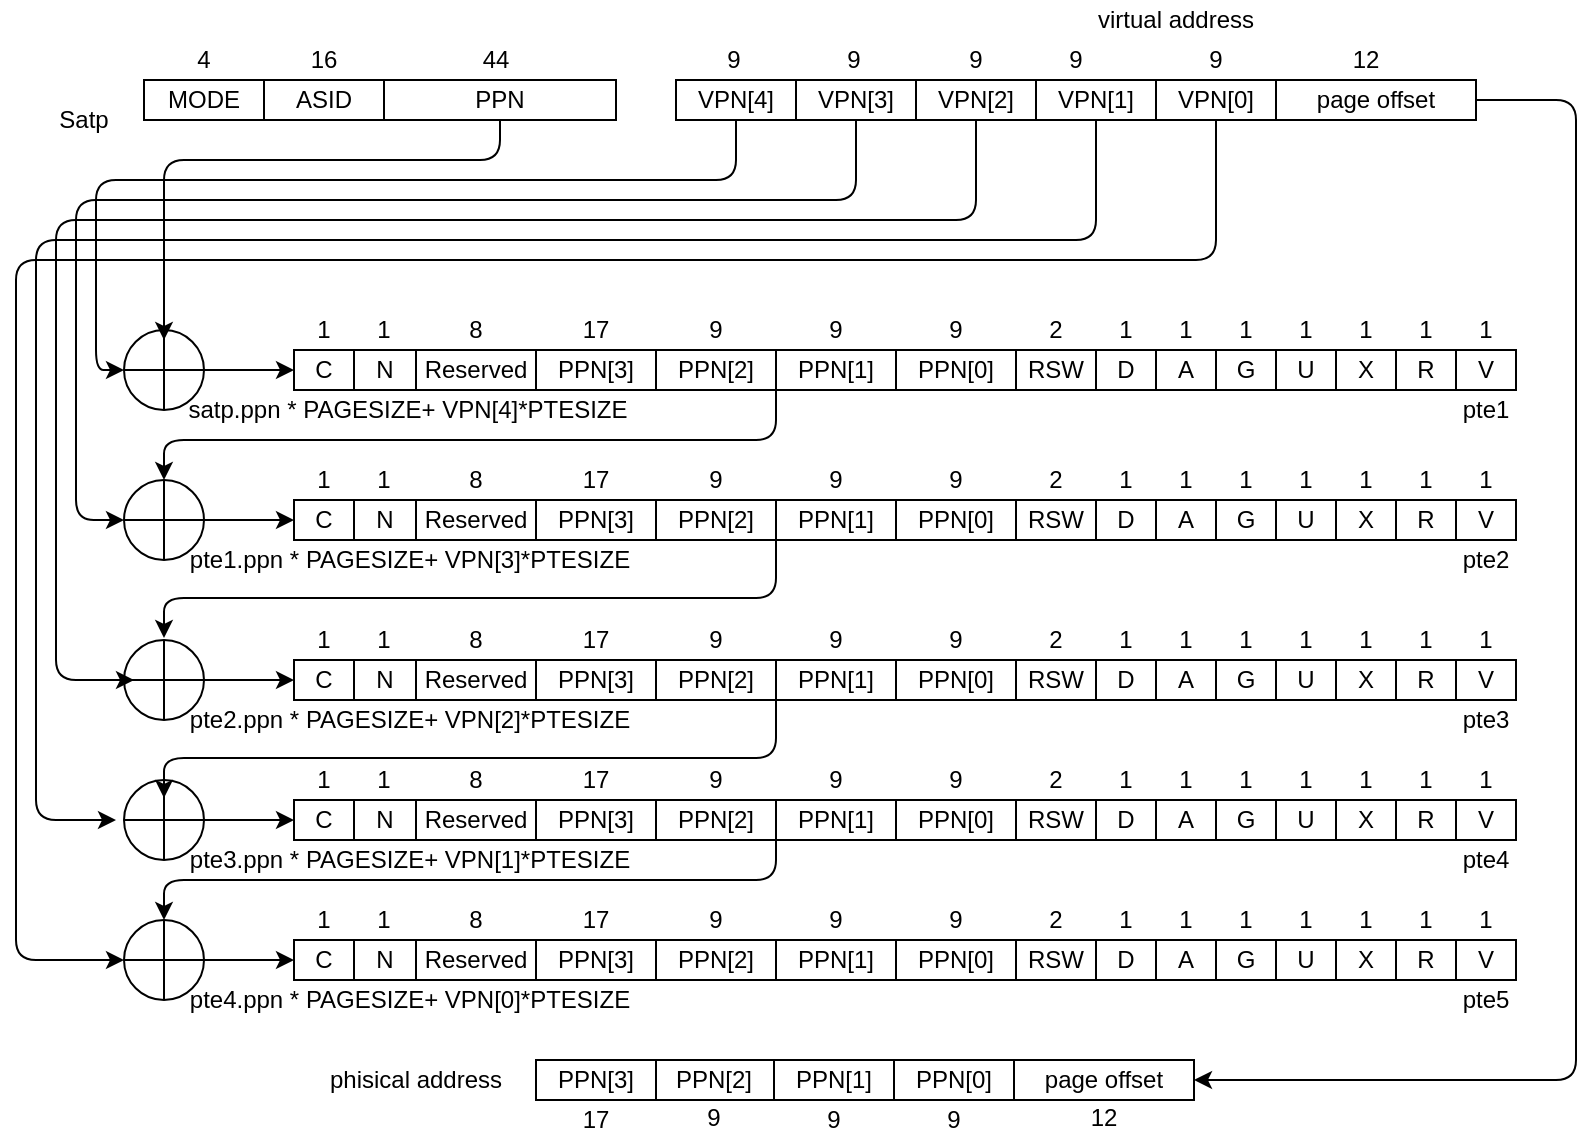 <mxfile version="14.6.12" type="github">
  <diagram id="V-LYUt6-tkYFiRCC0l9f" name="Page-1">
    <mxGraphModel dx="1178" dy="643" grid="1" gridSize="10" guides="1" tooltips="1" connect="1" arrows="1" fold="1" page="1" pageScale="1" pageWidth="827" pageHeight="1169" math="0" shadow="0">
      <root>
        <mxCell id="0" />
        <mxCell id="1" parent="0" />
        <mxCell id="E3-DCWuAJKOkuyqkyLfo-2" value="MODE" style="rounded=0;whiteSpace=wrap;html=1;" parent="1" vertex="1">
          <mxGeometry x="94" y="170" width="60" height="20" as="geometry" />
        </mxCell>
        <mxCell id="E3-DCWuAJKOkuyqkyLfo-3" value="PPN" style="rounded=0;whiteSpace=wrap;html=1;" parent="1" vertex="1">
          <mxGeometry x="214" y="170" width="116" height="20" as="geometry" />
        </mxCell>
        <mxCell id="E3-DCWuAJKOkuyqkyLfo-4" value="Satp" style="text;html=1;strokeColor=none;fillColor=none;align=center;verticalAlign=middle;whiteSpace=wrap;rounded=0;" parent="1" vertex="1">
          <mxGeometry x="44" y="180" width="40" height="20" as="geometry" />
        </mxCell>
        <mxCell id="E3-DCWuAJKOkuyqkyLfo-5" value="ASID" style="rounded=0;whiteSpace=wrap;html=1;" parent="1" vertex="1">
          <mxGeometry x="154" y="170" width="60" height="20" as="geometry" />
        </mxCell>
        <mxCell id="E3-DCWuAJKOkuyqkyLfo-6" value="4" style="text;html=1;strokeColor=none;fillColor=none;align=center;verticalAlign=middle;whiteSpace=wrap;rounded=0;" parent="1" vertex="1">
          <mxGeometry x="104" y="150" width="40" height="20" as="geometry" />
        </mxCell>
        <mxCell id="E3-DCWuAJKOkuyqkyLfo-7" value="16" style="text;html=1;strokeColor=none;fillColor=none;align=center;verticalAlign=middle;whiteSpace=wrap;rounded=0;" parent="1" vertex="1">
          <mxGeometry x="164" y="150" width="40" height="20" as="geometry" />
        </mxCell>
        <mxCell id="E3-DCWuAJKOkuyqkyLfo-8" value="44" style="text;html=1;strokeColor=none;fillColor=none;align=center;verticalAlign=middle;whiteSpace=wrap;rounded=0;" parent="1" vertex="1">
          <mxGeometry x="250" y="150" width="40" height="20" as="geometry" />
        </mxCell>
        <mxCell id="E3-DCWuAJKOkuyqkyLfo-9" value="VPN[2]" style="rounded=0;whiteSpace=wrap;html=1;" parent="1" vertex="1">
          <mxGeometry x="480" y="170" width="60" height="20" as="geometry" />
        </mxCell>
        <mxCell id="E3-DCWuAJKOkuyqkyLfo-10" value="VPN[0]" style="rounded=0;whiteSpace=wrap;html=1;" parent="1" vertex="1">
          <mxGeometry x="600" y="170" width="60" height="20" as="geometry" />
        </mxCell>
        <mxCell id="E3-DCWuAJKOkuyqkyLfo-11" value="virtual address" style="text;html=1;strokeColor=none;fillColor=none;align=center;verticalAlign=middle;whiteSpace=wrap;rounded=0;" parent="1" vertex="1">
          <mxGeometry x="560" y="130" width="100" height="20" as="geometry" />
        </mxCell>
        <mxCell id="E3-DCWuAJKOkuyqkyLfo-12" value="VPN[1]" style="rounded=0;whiteSpace=wrap;html=1;" parent="1" vertex="1">
          <mxGeometry x="540" y="170" width="60" height="20" as="geometry" />
        </mxCell>
        <mxCell id="E3-DCWuAJKOkuyqkyLfo-13" value="9" style="text;html=1;strokeColor=none;fillColor=none;align=center;verticalAlign=middle;whiteSpace=wrap;rounded=0;" parent="1" vertex="1">
          <mxGeometry x="490" y="150" width="40" height="20" as="geometry" />
        </mxCell>
        <mxCell id="E3-DCWuAJKOkuyqkyLfo-14" value="9" style="text;html=1;strokeColor=none;fillColor=none;align=center;verticalAlign=middle;whiteSpace=wrap;rounded=0;" parent="1" vertex="1">
          <mxGeometry x="540" y="150" width="40" height="20" as="geometry" />
        </mxCell>
        <mxCell id="E3-DCWuAJKOkuyqkyLfo-15" value="9" style="text;html=1;strokeColor=none;fillColor=none;align=center;verticalAlign=middle;whiteSpace=wrap;rounded=0;" parent="1" vertex="1">
          <mxGeometry x="610" y="150" width="40" height="20" as="geometry" />
        </mxCell>
        <mxCell id="E3-DCWuAJKOkuyqkyLfo-16" value="page offset" style="rounded=0;whiteSpace=wrap;html=1;" parent="1" vertex="1">
          <mxGeometry x="660" y="170" width="100" height="20" as="geometry" />
        </mxCell>
        <mxCell id="E3-DCWuAJKOkuyqkyLfo-17" value="12" style="text;html=1;strokeColor=none;fillColor=none;align=center;verticalAlign=middle;whiteSpace=wrap;rounded=0;" parent="1" vertex="1">
          <mxGeometry x="685" y="150" width="40" height="20" as="geometry" />
        </mxCell>
        <mxCell id="E3-DCWuAJKOkuyqkyLfo-170" value="RSW" style="rounded=0;whiteSpace=wrap;html=1;" parent="1" vertex="1">
          <mxGeometry x="530" y="305" width="40" height="20" as="geometry" />
        </mxCell>
        <mxCell id="E3-DCWuAJKOkuyqkyLfo-171" value="PPN[0]" style="rounded=0;whiteSpace=wrap;html=1;" parent="1" vertex="1">
          <mxGeometry x="470" y="305" width="60" height="20" as="geometry" />
        </mxCell>
        <mxCell id="E3-DCWuAJKOkuyqkyLfo-172" value="9" style="text;html=1;strokeColor=none;fillColor=none;align=center;verticalAlign=middle;whiteSpace=wrap;rounded=0;" parent="1" vertex="1">
          <mxGeometry x="480" y="285" width="40" height="20" as="geometry" />
        </mxCell>
        <mxCell id="E3-DCWuAJKOkuyqkyLfo-173" value="D" style="rounded=0;whiteSpace=wrap;html=1;" parent="1" vertex="1">
          <mxGeometry x="570" y="305" width="30" height="20" as="geometry" />
        </mxCell>
        <mxCell id="E3-DCWuAJKOkuyqkyLfo-174" value="1" style="text;html=1;strokeColor=none;fillColor=none;align=center;verticalAlign=middle;whiteSpace=wrap;rounded=0;" parent="1" vertex="1">
          <mxGeometry x="715" y="285" width="40" height="20" as="geometry" />
        </mxCell>
        <mxCell id="E3-DCWuAJKOkuyqkyLfo-175" value="A" style="rounded=0;whiteSpace=wrap;html=1;" parent="1" vertex="1">
          <mxGeometry x="600" y="305" width="30" height="20" as="geometry" />
        </mxCell>
        <mxCell id="E3-DCWuAJKOkuyqkyLfo-176" value="G" style="rounded=0;whiteSpace=wrap;html=1;" parent="1" vertex="1">
          <mxGeometry x="630" y="305" width="30" height="20" as="geometry" />
        </mxCell>
        <mxCell id="E3-DCWuAJKOkuyqkyLfo-177" value="U" style="rounded=0;whiteSpace=wrap;html=1;" parent="1" vertex="1">
          <mxGeometry x="660" y="305" width="30" height="20" as="geometry" />
        </mxCell>
        <mxCell id="E3-DCWuAJKOkuyqkyLfo-178" value="X" style="rounded=0;whiteSpace=wrap;html=1;" parent="1" vertex="1">
          <mxGeometry x="690" y="305" width="30" height="20" as="geometry" />
        </mxCell>
        <mxCell id="E3-DCWuAJKOkuyqkyLfo-179" value="R" style="rounded=0;whiteSpace=wrap;html=1;" parent="1" vertex="1">
          <mxGeometry x="720" y="305" width="30" height="20" as="geometry" />
        </mxCell>
        <mxCell id="E3-DCWuAJKOkuyqkyLfo-180" value="V" style="rounded=0;whiteSpace=wrap;html=1;" parent="1" vertex="1">
          <mxGeometry x="750" y="305" width="30" height="20" as="geometry" />
        </mxCell>
        <mxCell id="E3-DCWuAJKOkuyqkyLfo-181" value="1" style="text;html=1;strokeColor=none;fillColor=none;align=center;verticalAlign=middle;whiteSpace=wrap;rounded=0;" parent="1" vertex="1">
          <mxGeometry x="745" y="285" width="40" height="20" as="geometry" />
        </mxCell>
        <mxCell id="E3-DCWuAJKOkuyqkyLfo-182" value="1" style="text;html=1;strokeColor=none;fillColor=none;align=center;verticalAlign=middle;whiteSpace=wrap;rounded=0;" parent="1" vertex="1">
          <mxGeometry x="685" y="285" width="40" height="20" as="geometry" />
        </mxCell>
        <mxCell id="E3-DCWuAJKOkuyqkyLfo-183" value="1" style="text;html=1;strokeColor=none;fillColor=none;align=center;verticalAlign=middle;whiteSpace=wrap;rounded=0;" parent="1" vertex="1">
          <mxGeometry x="655" y="285" width="40" height="20" as="geometry" />
        </mxCell>
        <mxCell id="E3-DCWuAJKOkuyqkyLfo-184" value="1" style="text;html=1;strokeColor=none;fillColor=none;align=center;verticalAlign=middle;whiteSpace=wrap;rounded=0;" parent="1" vertex="1">
          <mxGeometry x="625" y="285" width="40" height="20" as="geometry" />
        </mxCell>
        <mxCell id="E3-DCWuAJKOkuyqkyLfo-185" value="1" style="text;html=1;strokeColor=none;fillColor=none;align=center;verticalAlign=middle;whiteSpace=wrap;rounded=0;" parent="1" vertex="1">
          <mxGeometry x="595" y="285" width="40" height="20" as="geometry" />
        </mxCell>
        <mxCell id="E3-DCWuAJKOkuyqkyLfo-186" value="1" style="text;html=1;strokeColor=none;fillColor=none;align=center;verticalAlign=middle;whiteSpace=wrap;rounded=0;" parent="1" vertex="1">
          <mxGeometry x="565" y="285" width="40" height="20" as="geometry" />
        </mxCell>
        <mxCell id="E3-DCWuAJKOkuyqkyLfo-187" value="2" style="text;html=1;strokeColor=none;fillColor=none;align=center;verticalAlign=middle;whiteSpace=wrap;rounded=0;" parent="1" vertex="1">
          <mxGeometry x="530" y="285" width="40" height="20" as="geometry" />
        </mxCell>
        <mxCell id="E3-DCWuAJKOkuyqkyLfo-188" value="PPN[1]" style="rounded=0;whiteSpace=wrap;html=1;" parent="1" vertex="1">
          <mxGeometry x="410" y="305" width="60" height="20" as="geometry" />
        </mxCell>
        <mxCell id="E3-DCWuAJKOkuyqkyLfo-189" value="9" style="text;html=1;strokeColor=none;fillColor=none;align=center;verticalAlign=middle;whiteSpace=wrap;rounded=0;" parent="1" vertex="1">
          <mxGeometry x="420" y="285" width="40" height="20" as="geometry" />
        </mxCell>
        <mxCell id="E3-DCWuAJKOkuyqkyLfo-190" value="PPN[3]" style="rounded=0;whiteSpace=wrap;html=1;" parent="1" vertex="1">
          <mxGeometry x="290" y="305" width="60" height="20" as="geometry" />
        </mxCell>
        <mxCell id="E3-DCWuAJKOkuyqkyLfo-191" value="17" style="text;html=1;strokeColor=none;fillColor=none;align=center;verticalAlign=middle;whiteSpace=wrap;rounded=0;" parent="1" vertex="1">
          <mxGeometry x="300" y="285" width="40" height="20" as="geometry" />
        </mxCell>
        <mxCell id="E3-DCWuAJKOkuyqkyLfo-192" value="Reserved" style="rounded=0;whiteSpace=wrap;html=1;" parent="1" vertex="1">
          <mxGeometry x="230" y="305" width="60" height="20" as="geometry" />
        </mxCell>
        <mxCell id="E3-DCWuAJKOkuyqkyLfo-193" value="8" style="text;html=1;strokeColor=none;fillColor=none;align=center;verticalAlign=middle;whiteSpace=wrap;rounded=0;" parent="1" vertex="1">
          <mxGeometry x="240" y="285" width="40" height="20" as="geometry" />
        </mxCell>
        <mxCell id="E3-DCWuAJKOkuyqkyLfo-194" value="1" style="text;html=1;strokeColor=none;fillColor=none;align=center;verticalAlign=middle;whiteSpace=wrap;rounded=0;" parent="1" vertex="1">
          <mxGeometry x="164" y="285" width="40" height="20" as="geometry" />
        </mxCell>
        <mxCell id="E3-DCWuAJKOkuyqkyLfo-195" value="C" style="rounded=0;whiteSpace=wrap;html=1;" parent="1" vertex="1">
          <mxGeometry x="169" y="305" width="30" height="20" as="geometry" />
        </mxCell>
        <mxCell id="E3-DCWuAJKOkuyqkyLfo-196" value="N" style="rounded=0;whiteSpace=wrap;html=1;" parent="1" vertex="1">
          <mxGeometry x="199" y="305" width="31" height="20" as="geometry" />
        </mxCell>
        <mxCell id="E3-DCWuAJKOkuyqkyLfo-197" value="1" style="text;html=1;strokeColor=none;fillColor=none;align=center;verticalAlign=middle;whiteSpace=wrap;rounded=0;" parent="1" vertex="1">
          <mxGeometry x="194" y="285" width="40" height="20" as="geometry" />
        </mxCell>
        <mxCell id="E3-DCWuAJKOkuyqkyLfo-260" style="edgeStyle=orthogonalEdgeStyle;rounded=0;orthogonalLoop=1;jettySize=auto;html=1;exitX=1;exitY=0.5;exitDx=0;exitDy=0;" parent="1" source="E3-DCWuAJKOkuyqkyLfo-239" target="E3-DCWuAJKOkuyqkyLfo-195" edge="1">
          <mxGeometry relative="1" as="geometry" />
        </mxCell>
        <mxCell id="E3-DCWuAJKOkuyqkyLfo-239" value="" style="ellipse;whiteSpace=wrap;html=1;aspect=fixed;" parent="1" vertex="1">
          <mxGeometry x="84" y="295" width="40" height="40" as="geometry" />
        </mxCell>
        <mxCell id="E3-DCWuAJKOkuyqkyLfo-240" value="" style="endArrow=none;html=1;entryX=1;entryY=0.5;entryDx=0;entryDy=0;exitX=0;exitY=0.5;exitDx=0;exitDy=0;" parent="1" source="E3-DCWuAJKOkuyqkyLfo-239" target="E3-DCWuAJKOkuyqkyLfo-239" edge="1">
          <mxGeometry width="50" height="50" relative="1" as="geometry">
            <mxPoint x="124" y="355" as="sourcePoint" />
            <mxPoint x="100" y="365" as="targetPoint" />
          </mxGeometry>
        </mxCell>
        <mxCell id="E3-DCWuAJKOkuyqkyLfo-241" value="" style="endArrow=none;html=1;exitX=0.5;exitY=1;exitDx=0;exitDy=0;entryX=0.5;entryY=0;entryDx=0;entryDy=0;" parent="1" source="E3-DCWuAJKOkuyqkyLfo-239" target="E3-DCWuAJKOkuyqkyLfo-239" edge="1">
          <mxGeometry width="50" height="50" relative="1" as="geometry">
            <mxPoint x="100" y="425" as="sourcePoint" />
            <mxPoint x="120" y="375" as="targetPoint" />
          </mxGeometry>
        </mxCell>
        <mxCell id="E3-DCWuAJKOkuyqkyLfo-254" value="" style="endArrow=classic;html=1;exitX=0.5;exitY=1;exitDx=0;exitDy=0;entryX=0;entryY=0.5;entryDx=0;entryDy=0;" parent="1" source="J9jAl2TMxWxcubqev3nk-182" edge="1" target="E3-DCWuAJKOkuyqkyLfo-239">
          <mxGeometry width="50" height="50" relative="1" as="geometry">
            <mxPoint x="124" y="120" as="sourcePoint" />
            <mxPoint x="90" y="270" as="targetPoint" />
            <Array as="points">
              <mxPoint x="390" y="220" />
              <mxPoint x="70" y="220" />
              <mxPoint x="70" y="315" />
            </Array>
          </mxGeometry>
        </mxCell>
        <mxCell id="E3-DCWuAJKOkuyqkyLfo-256" value="" style="endArrow=classic;html=1;exitX=0.5;exitY=1;exitDx=0;exitDy=0;entryX=0;entryY=0.5;entryDx=0;entryDy=0;" parent="1" source="J9jAl2TMxWxcubqev3nk-181" edge="1" target="J9jAl2TMxWxcubqev3nk-34">
          <mxGeometry width="50" height="50" relative="1" as="geometry">
            <mxPoint x="550" y="300" as="sourcePoint" />
            <mxPoint x="84" y="500" as="targetPoint" />
            <Array as="points">
              <mxPoint x="450" y="230" />
              <mxPoint x="60" y="230" />
              <mxPoint x="60" y="390" />
            </Array>
          </mxGeometry>
        </mxCell>
        <mxCell id="E3-DCWuAJKOkuyqkyLfo-259" value="" style="endArrow=classic;html=1;exitX=0.5;exitY=1;exitDx=0;exitDy=0;" parent="1" edge="1" source="E3-DCWuAJKOkuyqkyLfo-3">
          <mxGeometry width="50" height="50" relative="1" as="geometry">
            <mxPoint x="314" y="193" as="sourcePoint" />
            <mxPoint x="104" y="300" as="targetPoint" />
            <Array as="points">
              <mxPoint x="272" y="210" />
              <mxPoint x="104" y="210" />
            </Array>
          </mxGeometry>
        </mxCell>
        <mxCell id="E3-DCWuAJKOkuyqkyLfo-263" value="satp.ppn * PAGESIZE+ VPN[4]*PTESIZE" style="text;html=1;strokeColor=none;fillColor=none;align=center;verticalAlign=middle;whiteSpace=wrap;rounded=0;" parent="1" vertex="1">
          <mxGeometry x="83" y="325" width="286" height="20" as="geometry" />
        </mxCell>
        <mxCell id="E3-DCWuAJKOkuyqkyLfo-264" value="pte1.ppn * PAGESIZE+ VPN[3]*PTESIZE" style="text;html=1;strokeColor=none;fillColor=none;align=center;verticalAlign=middle;whiteSpace=wrap;rounded=0;" parent="1" vertex="1">
          <mxGeometry x="84" y="400" width="286" height="20" as="geometry" />
        </mxCell>
        <mxCell id="E3-DCWuAJKOkuyqkyLfo-265" value="pte2.ppn * PAGESIZE+ VPN[2]*PTESIZE" style="text;html=1;strokeColor=none;fillColor=none;align=center;verticalAlign=middle;whiteSpace=wrap;rounded=0;" parent="1" vertex="1">
          <mxGeometry x="84" y="480" width="286" height="20" as="geometry" />
        </mxCell>
        <mxCell id="E3-DCWuAJKOkuyqkyLfo-266" value="pte1" style="text;html=1;strokeColor=none;fillColor=none;align=center;verticalAlign=middle;whiteSpace=wrap;rounded=0;" parent="1" vertex="1">
          <mxGeometry x="745" y="325" width="40" height="20" as="geometry" />
        </mxCell>
        <mxCell id="E3-DCWuAJKOkuyqkyLfo-269" value="page offset" style="rounded=0;whiteSpace=wrap;html=1;" parent="1" vertex="1">
          <mxGeometry x="529" y="660" width="90" height="20" as="geometry" />
        </mxCell>
        <mxCell id="E3-DCWuAJKOkuyqkyLfo-270" value="PPN[0]" style="rounded=0;whiteSpace=wrap;html=1;" parent="1" vertex="1">
          <mxGeometry x="469" y="660" width="60" height="20" as="geometry" />
        </mxCell>
        <mxCell id="E3-DCWuAJKOkuyqkyLfo-271" value="9" style="text;html=1;strokeColor=none;fillColor=none;align=center;verticalAlign=middle;whiteSpace=wrap;rounded=0;" parent="1" vertex="1">
          <mxGeometry x="479" y="680" width="40" height="20" as="geometry" />
        </mxCell>
        <mxCell id="E3-DCWuAJKOkuyqkyLfo-272" value="12" style="text;html=1;strokeColor=none;fillColor=none;align=center;verticalAlign=middle;whiteSpace=wrap;rounded=0;" parent="1" vertex="1">
          <mxGeometry x="554" y="680" width="40" height="17" as="geometry" />
        </mxCell>
        <mxCell id="E3-DCWuAJKOkuyqkyLfo-273" value="PPN[1]" style="rounded=0;whiteSpace=wrap;html=1;" parent="1" vertex="1">
          <mxGeometry x="409" y="660" width="60" height="20" as="geometry" />
        </mxCell>
        <mxCell id="E3-DCWuAJKOkuyqkyLfo-274" value="9" style="text;html=1;strokeColor=none;fillColor=none;align=center;verticalAlign=middle;whiteSpace=wrap;rounded=0;" parent="1" vertex="1">
          <mxGeometry x="419" y="680" width="40" height="20" as="geometry" />
        </mxCell>
        <mxCell id="E3-DCWuAJKOkuyqkyLfo-275" value="PPN[2]" style="rounded=0;whiteSpace=wrap;html=1;" parent="1" vertex="1">
          <mxGeometry x="349" y="660" width="60" height="20" as="geometry" />
        </mxCell>
        <mxCell id="E3-DCWuAJKOkuyqkyLfo-276" value="17" style="text;html=1;strokeColor=none;fillColor=none;align=center;verticalAlign=middle;whiteSpace=wrap;rounded=0;" parent="1" vertex="1">
          <mxGeometry x="300" y="680" width="40" height="20" as="geometry" />
        </mxCell>
        <mxCell id="E3-DCWuAJKOkuyqkyLfo-279" value="" style="endArrow=classic;html=1;entryX=1;entryY=0.5;entryDx=0;entryDy=0;exitX=1;exitY=0.5;exitDx=0;exitDy=0;" parent="1" source="E3-DCWuAJKOkuyqkyLfo-16" target="E3-DCWuAJKOkuyqkyLfo-269" edge="1">
          <mxGeometry width="50" height="50" relative="1" as="geometry">
            <mxPoint x="750" y="190" as="sourcePoint" />
            <mxPoint x="810" y="580" as="targetPoint" />
            <Array as="points">
              <mxPoint x="810" y="180" />
              <mxPoint x="810" y="670" />
            </Array>
          </mxGeometry>
        </mxCell>
        <mxCell id="E3-DCWuAJKOkuyqkyLfo-283" value="phisical address" style="text;html=1;strokeColor=none;fillColor=none;align=center;verticalAlign=middle;whiteSpace=wrap;rounded=0;" parent="1" vertex="1">
          <mxGeometry x="180" y="660" width="100" height="20" as="geometry" />
        </mxCell>
        <mxCell id="LQyN2fZaft3nYzOMAIvv-2" value="" style="endArrow=classic;html=1;entryX=0.5;entryY=0;entryDx=0;entryDy=0;" parent="1" edge="1" target="J9jAl2TMxWxcubqev3nk-34">
          <mxGeometry width="50" height="50" relative="1" as="geometry">
            <mxPoint x="410" y="321" as="sourcePoint" />
            <mxPoint x="154" y="400" as="targetPoint" />
            <Array as="points">
              <mxPoint x="410" y="350" />
              <mxPoint x="104" y="350" />
            </Array>
          </mxGeometry>
        </mxCell>
        <mxCell id="J9jAl2TMxWxcubqev3nk-2" value="PPN[2]" style="rounded=0;whiteSpace=wrap;html=1;" vertex="1" parent="1">
          <mxGeometry x="350" y="305" width="60" height="20" as="geometry" />
        </mxCell>
        <mxCell id="J9jAl2TMxWxcubqev3nk-3" value="9" style="text;html=1;strokeColor=none;fillColor=none;align=center;verticalAlign=middle;whiteSpace=wrap;rounded=0;" vertex="1" parent="1">
          <mxGeometry x="360" y="285" width="40" height="20" as="geometry" />
        </mxCell>
        <mxCell id="J9jAl2TMxWxcubqev3nk-5" value="RSW" style="rounded=0;whiteSpace=wrap;html=1;" vertex="1" parent="1">
          <mxGeometry x="530" y="380" width="40" height="20" as="geometry" />
        </mxCell>
        <mxCell id="J9jAl2TMxWxcubqev3nk-6" value="PPN[0]" style="rounded=0;whiteSpace=wrap;html=1;" vertex="1" parent="1">
          <mxGeometry x="470" y="380" width="60" height="20" as="geometry" />
        </mxCell>
        <mxCell id="J9jAl2TMxWxcubqev3nk-7" value="9" style="text;html=1;strokeColor=none;fillColor=none;align=center;verticalAlign=middle;whiteSpace=wrap;rounded=0;" vertex="1" parent="1">
          <mxGeometry x="480" y="360" width="40" height="20" as="geometry" />
        </mxCell>
        <mxCell id="J9jAl2TMxWxcubqev3nk-8" value="D" style="rounded=0;whiteSpace=wrap;html=1;" vertex="1" parent="1">
          <mxGeometry x="570" y="380" width="30" height="20" as="geometry" />
        </mxCell>
        <mxCell id="J9jAl2TMxWxcubqev3nk-9" value="1" style="text;html=1;strokeColor=none;fillColor=none;align=center;verticalAlign=middle;whiteSpace=wrap;rounded=0;" vertex="1" parent="1">
          <mxGeometry x="715" y="360" width="40" height="20" as="geometry" />
        </mxCell>
        <mxCell id="J9jAl2TMxWxcubqev3nk-10" value="A" style="rounded=0;whiteSpace=wrap;html=1;" vertex="1" parent="1">
          <mxGeometry x="600" y="380" width="30" height="20" as="geometry" />
        </mxCell>
        <mxCell id="J9jAl2TMxWxcubqev3nk-11" value="G" style="rounded=0;whiteSpace=wrap;html=1;" vertex="1" parent="1">
          <mxGeometry x="630" y="380" width="30" height="20" as="geometry" />
        </mxCell>
        <mxCell id="J9jAl2TMxWxcubqev3nk-12" value="U" style="rounded=0;whiteSpace=wrap;html=1;" vertex="1" parent="1">
          <mxGeometry x="660" y="380" width="30" height="20" as="geometry" />
        </mxCell>
        <mxCell id="J9jAl2TMxWxcubqev3nk-13" value="X" style="rounded=0;whiteSpace=wrap;html=1;" vertex="1" parent="1">
          <mxGeometry x="690" y="380" width="30" height="20" as="geometry" />
        </mxCell>
        <mxCell id="J9jAl2TMxWxcubqev3nk-14" value="R" style="rounded=0;whiteSpace=wrap;html=1;" vertex="1" parent="1">
          <mxGeometry x="720" y="380" width="30" height="20" as="geometry" />
        </mxCell>
        <mxCell id="J9jAl2TMxWxcubqev3nk-15" value="V" style="rounded=0;whiteSpace=wrap;html=1;" vertex="1" parent="1">
          <mxGeometry x="750" y="380" width="30" height="20" as="geometry" />
        </mxCell>
        <mxCell id="J9jAl2TMxWxcubqev3nk-16" value="1" style="text;html=1;strokeColor=none;fillColor=none;align=center;verticalAlign=middle;whiteSpace=wrap;rounded=0;" vertex="1" parent="1">
          <mxGeometry x="745" y="360" width="40" height="20" as="geometry" />
        </mxCell>
        <mxCell id="J9jAl2TMxWxcubqev3nk-17" value="1" style="text;html=1;strokeColor=none;fillColor=none;align=center;verticalAlign=middle;whiteSpace=wrap;rounded=0;" vertex="1" parent="1">
          <mxGeometry x="685" y="360" width="40" height="20" as="geometry" />
        </mxCell>
        <mxCell id="J9jAl2TMxWxcubqev3nk-18" value="1" style="text;html=1;strokeColor=none;fillColor=none;align=center;verticalAlign=middle;whiteSpace=wrap;rounded=0;" vertex="1" parent="1">
          <mxGeometry x="655" y="360" width="40" height="20" as="geometry" />
        </mxCell>
        <mxCell id="J9jAl2TMxWxcubqev3nk-19" value="1" style="text;html=1;strokeColor=none;fillColor=none;align=center;verticalAlign=middle;whiteSpace=wrap;rounded=0;" vertex="1" parent="1">
          <mxGeometry x="625" y="360" width="40" height="20" as="geometry" />
        </mxCell>
        <mxCell id="J9jAl2TMxWxcubqev3nk-20" value="1" style="text;html=1;strokeColor=none;fillColor=none;align=center;verticalAlign=middle;whiteSpace=wrap;rounded=0;" vertex="1" parent="1">
          <mxGeometry x="595" y="360" width="40" height="20" as="geometry" />
        </mxCell>
        <mxCell id="J9jAl2TMxWxcubqev3nk-21" value="1" style="text;html=1;strokeColor=none;fillColor=none;align=center;verticalAlign=middle;whiteSpace=wrap;rounded=0;" vertex="1" parent="1">
          <mxGeometry x="565" y="360" width="40" height="20" as="geometry" />
        </mxCell>
        <mxCell id="J9jAl2TMxWxcubqev3nk-22" value="2" style="text;html=1;strokeColor=none;fillColor=none;align=center;verticalAlign=middle;whiteSpace=wrap;rounded=0;" vertex="1" parent="1">
          <mxGeometry x="530" y="360" width="40" height="20" as="geometry" />
        </mxCell>
        <mxCell id="J9jAl2TMxWxcubqev3nk-23" value="PPN[1]" style="rounded=0;whiteSpace=wrap;html=1;" vertex="1" parent="1">
          <mxGeometry x="410" y="380" width="60" height="20" as="geometry" />
        </mxCell>
        <mxCell id="J9jAl2TMxWxcubqev3nk-24" value="9" style="text;html=1;strokeColor=none;fillColor=none;align=center;verticalAlign=middle;whiteSpace=wrap;rounded=0;" vertex="1" parent="1">
          <mxGeometry x="420" y="360" width="40" height="20" as="geometry" />
        </mxCell>
        <mxCell id="J9jAl2TMxWxcubqev3nk-25" value="PPN[3]" style="rounded=0;whiteSpace=wrap;html=1;" vertex="1" parent="1">
          <mxGeometry x="290" y="380" width="60" height="20" as="geometry" />
        </mxCell>
        <mxCell id="J9jAl2TMxWxcubqev3nk-26" value="17" style="text;html=1;strokeColor=none;fillColor=none;align=center;verticalAlign=middle;whiteSpace=wrap;rounded=0;" vertex="1" parent="1">
          <mxGeometry x="300" y="360" width="40" height="20" as="geometry" />
        </mxCell>
        <mxCell id="J9jAl2TMxWxcubqev3nk-27" value="Reserved" style="rounded=0;whiteSpace=wrap;html=1;" vertex="1" parent="1">
          <mxGeometry x="230" y="380" width="60" height="20" as="geometry" />
        </mxCell>
        <mxCell id="J9jAl2TMxWxcubqev3nk-28" value="8" style="text;html=1;strokeColor=none;fillColor=none;align=center;verticalAlign=middle;whiteSpace=wrap;rounded=0;" vertex="1" parent="1">
          <mxGeometry x="240" y="360" width="40" height="20" as="geometry" />
        </mxCell>
        <mxCell id="J9jAl2TMxWxcubqev3nk-29" value="1" style="text;html=1;strokeColor=none;fillColor=none;align=center;verticalAlign=middle;whiteSpace=wrap;rounded=0;" vertex="1" parent="1">
          <mxGeometry x="164" y="360" width="40" height="20" as="geometry" />
        </mxCell>
        <mxCell id="J9jAl2TMxWxcubqev3nk-30" value="C" style="rounded=0;whiteSpace=wrap;html=1;" vertex="1" parent="1">
          <mxGeometry x="169" y="380" width="30" height="20" as="geometry" />
        </mxCell>
        <mxCell id="J9jAl2TMxWxcubqev3nk-31" value="N" style="rounded=0;whiteSpace=wrap;html=1;" vertex="1" parent="1">
          <mxGeometry x="199" y="380" width="31" height="20" as="geometry" />
        </mxCell>
        <mxCell id="J9jAl2TMxWxcubqev3nk-32" value="1" style="text;html=1;strokeColor=none;fillColor=none;align=center;verticalAlign=middle;whiteSpace=wrap;rounded=0;" vertex="1" parent="1">
          <mxGeometry x="194" y="360" width="40" height="20" as="geometry" />
        </mxCell>
        <mxCell id="J9jAl2TMxWxcubqev3nk-33" style="edgeStyle=orthogonalEdgeStyle;rounded=0;orthogonalLoop=1;jettySize=auto;html=1;exitX=1;exitY=0.5;exitDx=0;exitDy=0;" edge="1" parent="1" source="J9jAl2TMxWxcubqev3nk-34" target="J9jAl2TMxWxcubqev3nk-30">
          <mxGeometry relative="1" as="geometry" />
        </mxCell>
        <mxCell id="J9jAl2TMxWxcubqev3nk-34" value="" style="ellipse;whiteSpace=wrap;html=1;aspect=fixed;" vertex="1" parent="1">
          <mxGeometry x="84" y="370" width="40" height="40" as="geometry" />
        </mxCell>
        <mxCell id="J9jAl2TMxWxcubqev3nk-35" value="" style="endArrow=none;html=1;entryX=1;entryY=0.5;entryDx=0;entryDy=0;exitX=0;exitY=0.5;exitDx=0;exitDy=0;" edge="1" parent="1" source="J9jAl2TMxWxcubqev3nk-34" target="J9jAl2TMxWxcubqev3nk-34">
          <mxGeometry width="50" height="50" relative="1" as="geometry">
            <mxPoint x="124" y="430" as="sourcePoint" />
            <mxPoint x="100" y="440" as="targetPoint" />
          </mxGeometry>
        </mxCell>
        <mxCell id="J9jAl2TMxWxcubqev3nk-36" value="" style="endArrow=none;html=1;exitX=0.5;exitY=1;exitDx=0;exitDy=0;entryX=0.5;entryY=0;entryDx=0;entryDy=0;" edge="1" parent="1" source="J9jAl2TMxWxcubqev3nk-34" target="J9jAl2TMxWxcubqev3nk-34">
          <mxGeometry width="50" height="50" relative="1" as="geometry">
            <mxPoint x="100" y="500" as="sourcePoint" />
            <mxPoint x="120" y="450" as="targetPoint" />
          </mxGeometry>
        </mxCell>
        <mxCell id="J9jAl2TMxWxcubqev3nk-37" value="pte2" style="text;html=1;strokeColor=none;fillColor=none;align=center;verticalAlign=middle;whiteSpace=wrap;rounded=0;" vertex="1" parent="1">
          <mxGeometry x="745" y="400" width="40" height="20" as="geometry" />
        </mxCell>
        <mxCell id="J9jAl2TMxWxcubqev3nk-38" value="PPN[2]" style="rounded=0;whiteSpace=wrap;html=1;" vertex="1" parent="1">
          <mxGeometry x="350" y="380" width="60" height="20" as="geometry" />
        </mxCell>
        <mxCell id="J9jAl2TMxWxcubqev3nk-39" value="9" style="text;html=1;strokeColor=none;fillColor=none;align=center;verticalAlign=middle;whiteSpace=wrap;rounded=0;" vertex="1" parent="1">
          <mxGeometry x="360" y="360" width="40" height="20" as="geometry" />
        </mxCell>
        <mxCell id="J9jAl2TMxWxcubqev3nk-40" value="RSW" style="rounded=0;whiteSpace=wrap;html=1;" vertex="1" parent="1">
          <mxGeometry x="530" y="460" width="40" height="20" as="geometry" />
        </mxCell>
        <mxCell id="J9jAl2TMxWxcubqev3nk-41" value="PPN[0]" style="rounded=0;whiteSpace=wrap;html=1;" vertex="1" parent="1">
          <mxGeometry x="470" y="460" width="60" height="20" as="geometry" />
        </mxCell>
        <mxCell id="J9jAl2TMxWxcubqev3nk-42" value="9" style="text;html=1;strokeColor=none;fillColor=none;align=center;verticalAlign=middle;whiteSpace=wrap;rounded=0;" vertex="1" parent="1">
          <mxGeometry x="480" y="440" width="40" height="20" as="geometry" />
        </mxCell>
        <mxCell id="J9jAl2TMxWxcubqev3nk-43" value="D" style="rounded=0;whiteSpace=wrap;html=1;" vertex="1" parent="1">
          <mxGeometry x="570" y="460" width="30" height="20" as="geometry" />
        </mxCell>
        <mxCell id="J9jAl2TMxWxcubqev3nk-44" value="1" style="text;html=1;strokeColor=none;fillColor=none;align=center;verticalAlign=middle;whiteSpace=wrap;rounded=0;" vertex="1" parent="1">
          <mxGeometry x="715" y="440" width="40" height="20" as="geometry" />
        </mxCell>
        <mxCell id="J9jAl2TMxWxcubqev3nk-45" value="A" style="rounded=0;whiteSpace=wrap;html=1;" vertex="1" parent="1">
          <mxGeometry x="600" y="460" width="30" height="20" as="geometry" />
        </mxCell>
        <mxCell id="J9jAl2TMxWxcubqev3nk-46" value="G" style="rounded=0;whiteSpace=wrap;html=1;" vertex="1" parent="1">
          <mxGeometry x="630" y="460" width="30" height="20" as="geometry" />
        </mxCell>
        <mxCell id="J9jAl2TMxWxcubqev3nk-47" value="U" style="rounded=0;whiteSpace=wrap;html=1;" vertex="1" parent="1">
          <mxGeometry x="660" y="460" width="30" height="20" as="geometry" />
        </mxCell>
        <mxCell id="J9jAl2TMxWxcubqev3nk-48" value="X" style="rounded=0;whiteSpace=wrap;html=1;" vertex="1" parent="1">
          <mxGeometry x="690" y="460" width="30" height="20" as="geometry" />
        </mxCell>
        <mxCell id="J9jAl2TMxWxcubqev3nk-49" value="R" style="rounded=0;whiteSpace=wrap;html=1;" vertex="1" parent="1">
          <mxGeometry x="720" y="460" width="30" height="20" as="geometry" />
        </mxCell>
        <mxCell id="J9jAl2TMxWxcubqev3nk-50" value="V" style="rounded=0;whiteSpace=wrap;html=1;" vertex="1" parent="1">
          <mxGeometry x="750" y="460" width="30" height="20" as="geometry" />
        </mxCell>
        <mxCell id="J9jAl2TMxWxcubqev3nk-51" value="1" style="text;html=1;strokeColor=none;fillColor=none;align=center;verticalAlign=middle;whiteSpace=wrap;rounded=0;" vertex="1" parent="1">
          <mxGeometry x="745" y="440" width="40" height="20" as="geometry" />
        </mxCell>
        <mxCell id="J9jAl2TMxWxcubqev3nk-52" value="1" style="text;html=1;strokeColor=none;fillColor=none;align=center;verticalAlign=middle;whiteSpace=wrap;rounded=0;" vertex="1" parent="1">
          <mxGeometry x="685" y="440" width="40" height="20" as="geometry" />
        </mxCell>
        <mxCell id="J9jAl2TMxWxcubqev3nk-53" value="1" style="text;html=1;strokeColor=none;fillColor=none;align=center;verticalAlign=middle;whiteSpace=wrap;rounded=0;" vertex="1" parent="1">
          <mxGeometry x="655" y="440" width="40" height="20" as="geometry" />
        </mxCell>
        <mxCell id="J9jAl2TMxWxcubqev3nk-54" value="1" style="text;html=1;strokeColor=none;fillColor=none;align=center;verticalAlign=middle;whiteSpace=wrap;rounded=0;" vertex="1" parent="1">
          <mxGeometry x="625" y="440" width="40" height="20" as="geometry" />
        </mxCell>
        <mxCell id="J9jAl2TMxWxcubqev3nk-55" value="1" style="text;html=1;strokeColor=none;fillColor=none;align=center;verticalAlign=middle;whiteSpace=wrap;rounded=0;" vertex="1" parent="1">
          <mxGeometry x="595" y="440" width="40" height="20" as="geometry" />
        </mxCell>
        <mxCell id="J9jAl2TMxWxcubqev3nk-56" value="1" style="text;html=1;strokeColor=none;fillColor=none;align=center;verticalAlign=middle;whiteSpace=wrap;rounded=0;" vertex="1" parent="1">
          <mxGeometry x="565" y="440" width="40" height="20" as="geometry" />
        </mxCell>
        <mxCell id="J9jAl2TMxWxcubqev3nk-57" value="2" style="text;html=1;strokeColor=none;fillColor=none;align=center;verticalAlign=middle;whiteSpace=wrap;rounded=0;" vertex="1" parent="1">
          <mxGeometry x="530" y="440" width="40" height="20" as="geometry" />
        </mxCell>
        <mxCell id="J9jAl2TMxWxcubqev3nk-58" value="PPN[1]" style="rounded=0;whiteSpace=wrap;html=1;" vertex="1" parent="1">
          <mxGeometry x="410" y="460" width="60" height="20" as="geometry" />
        </mxCell>
        <mxCell id="J9jAl2TMxWxcubqev3nk-59" value="9" style="text;html=1;strokeColor=none;fillColor=none;align=center;verticalAlign=middle;whiteSpace=wrap;rounded=0;" vertex="1" parent="1">
          <mxGeometry x="420" y="440" width="40" height="20" as="geometry" />
        </mxCell>
        <mxCell id="J9jAl2TMxWxcubqev3nk-60" value="PPN[3]" style="rounded=0;whiteSpace=wrap;html=1;" vertex="1" parent="1">
          <mxGeometry x="290" y="460" width="60" height="20" as="geometry" />
        </mxCell>
        <mxCell id="J9jAl2TMxWxcubqev3nk-61" value="17" style="text;html=1;strokeColor=none;fillColor=none;align=center;verticalAlign=middle;whiteSpace=wrap;rounded=0;" vertex="1" parent="1">
          <mxGeometry x="300" y="440" width="40" height="20" as="geometry" />
        </mxCell>
        <mxCell id="J9jAl2TMxWxcubqev3nk-62" value="Reserved" style="rounded=0;whiteSpace=wrap;html=1;" vertex="1" parent="1">
          <mxGeometry x="230" y="460" width="60" height="20" as="geometry" />
        </mxCell>
        <mxCell id="J9jAl2TMxWxcubqev3nk-63" value="8" style="text;html=1;strokeColor=none;fillColor=none;align=center;verticalAlign=middle;whiteSpace=wrap;rounded=0;" vertex="1" parent="1">
          <mxGeometry x="240" y="440" width="40" height="20" as="geometry" />
        </mxCell>
        <mxCell id="J9jAl2TMxWxcubqev3nk-64" value="1" style="text;html=1;strokeColor=none;fillColor=none;align=center;verticalAlign=middle;whiteSpace=wrap;rounded=0;" vertex="1" parent="1">
          <mxGeometry x="164" y="440" width="40" height="20" as="geometry" />
        </mxCell>
        <mxCell id="J9jAl2TMxWxcubqev3nk-65" value="C" style="rounded=0;whiteSpace=wrap;html=1;" vertex="1" parent="1">
          <mxGeometry x="169" y="460" width="30" height="20" as="geometry" />
        </mxCell>
        <mxCell id="J9jAl2TMxWxcubqev3nk-66" value="N" style="rounded=0;whiteSpace=wrap;html=1;" vertex="1" parent="1">
          <mxGeometry x="199" y="460" width="31" height="20" as="geometry" />
        </mxCell>
        <mxCell id="J9jAl2TMxWxcubqev3nk-67" value="1" style="text;html=1;strokeColor=none;fillColor=none;align=center;verticalAlign=middle;whiteSpace=wrap;rounded=0;" vertex="1" parent="1">
          <mxGeometry x="194" y="440" width="40" height="20" as="geometry" />
        </mxCell>
        <mxCell id="J9jAl2TMxWxcubqev3nk-68" style="edgeStyle=orthogonalEdgeStyle;rounded=0;orthogonalLoop=1;jettySize=auto;html=1;exitX=1;exitY=0.5;exitDx=0;exitDy=0;" edge="1" parent="1" source="J9jAl2TMxWxcubqev3nk-69" target="J9jAl2TMxWxcubqev3nk-65">
          <mxGeometry relative="1" as="geometry" />
        </mxCell>
        <mxCell id="J9jAl2TMxWxcubqev3nk-69" value="" style="ellipse;whiteSpace=wrap;html=1;aspect=fixed;" vertex="1" parent="1">
          <mxGeometry x="84" y="450" width="40" height="40" as="geometry" />
        </mxCell>
        <mxCell id="J9jAl2TMxWxcubqev3nk-70" value="" style="endArrow=none;html=1;entryX=1;entryY=0.5;entryDx=0;entryDy=0;exitX=0;exitY=0.5;exitDx=0;exitDy=0;" edge="1" parent="1" source="J9jAl2TMxWxcubqev3nk-69" target="J9jAl2TMxWxcubqev3nk-69">
          <mxGeometry width="50" height="50" relative="1" as="geometry">
            <mxPoint x="124" y="510" as="sourcePoint" />
            <mxPoint x="100" y="520" as="targetPoint" />
          </mxGeometry>
        </mxCell>
        <mxCell id="J9jAl2TMxWxcubqev3nk-71" value="" style="endArrow=none;html=1;exitX=0.5;exitY=1;exitDx=0;exitDy=0;entryX=0.5;entryY=0;entryDx=0;entryDy=0;" edge="1" parent="1" source="J9jAl2TMxWxcubqev3nk-69" target="J9jAl2TMxWxcubqev3nk-69">
          <mxGeometry width="50" height="50" relative="1" as="geometry">
            <mxPoint x="100" y="580" as="sourcePoint" />
            <mxPoint x="120" y="530" as="targetPoint" />
          </mxGeometry>
        </mxCell>
        <mxCell id="J9jAl2TMxWxcubqev3nk-72" value="pte3" style="text;html=1;strokeColor=none;fillColor=none;align=center;verticalAlign=middle;whiteSpace=wrap;rounded=0;" vertex="1" parent="1">
          <mxGeometry x="745" y="480" width="40" height="20" as="geometry" />
        </mxCell>
        <mxCell id="J9jAl2TMxWxcubqev3nk-73" value="PPN[2]" style="rounded=0;whiteSpace=wrap;html=1;" vertex="1" parent="1">
          <mxGeometry x="350" y="460" width="60" height="20" as="geometry" />
        </mxCell>
        <mxCell id="J9jAl2TMxWxcubqev3nk-74" value="9" style="text;html=1;strokeColor=none;fillColor=none;align=center;verticalAlign=middle;whiteSpace=wrap;rounded=0;" vertex="1" parent="1">
          <mxGeometry x="360" y="440" width="40" height="20" as="geometry" />
        </mxCell>
        <mxCell id="J9jAl2TMxWxcubqev3nk-110" value="RSW" style="rounded=0;whiteSpace=wrap;html=1;" vertex="1" parent="1">
          <mxGeometry x="530" y="530" width="40" height="20" as="geometry" />
        </mxCell>
        <mxCell id="J9jAl2TMxWxcubqev3nk-111" value="PPN[0]" style="rounded=0;whiteSpace=wrap;html=1;" vertex="1" parent="1">
          <mxGeometry x="470" y="530" width="60" height="20" as="geometry" />
        </mxCell>
        <mxCell id="J9jAl2TMxWxcubqev3nk-112" value="9" style="text;html=1;strokeColor=none;fillColor=none;align=center;verticalAlign=middle;whiteSpace=wrap;rounded=0;" vertex="1" parent="1">
          <mxGeometry x="480" y="510" width="40" height="20" as="geometry" />
        </mxCell>
        <mxCell id="J9jAl2TMxWxcubqev3nk-113" value="D" style="rounded=0;whiteSpace=wrap;html=1;" vertex="1" parent="1">
          <mxGeometry x="570" y="530" width="30" height="20" as="geometry" />
        </mxCell>
        <mxCell id="J9jAl2TMxWxcubqev3nk-114" value="1" style="text;html=1;strokeColor=none;fillColor=none;align=center;verticalAlign=middle;whiteSpace=wrap;rounded=0;" vertex="1" parent="1">
          <mxGeometry x="715" y="510" width="40" height="20" as="geometry" />
        </mxCell>
        <mxCell id="J9jAl2TMxWxcubqev3nk-115" value="A" style="rounded=0;whiteSpace=wrap;html=1;" vertex="1" parent="1">
          <mxGeometry x="600" y="530" width="30" height="20" as="geometry" />
        </mxCell>
        <mxCell id="J9jAl2TMxWxcubqev3nk-116" value="G" style="rounded=0;whiteSpace=wrap;html=1;" vertex="1" parent="1">
          <mxGeometry x="630" y="530" width="30" height="20" as="geometry" />
        </mxCell>
        <mxCell id="J9jAl2TMxWxcubqev3nk-117" value="U" style="rounded=0;whiteSpace=wrap;html=1;" vertex="1" parent="1">
          <mxGeometry x="660" y="530" width="30" height="20" as="geometry" />
        </mxCell>
        <mxCell id="J9jAl2TMxWxcubqev3nk-118" value="X" style="rounded=0;whiteSpace=wrap;html=1;" vertex="1" parent="1">
          <mxGeometry x="690" y="530" width="30" height="20" as="geometry" />
        </mxCell>
        <mxCell id="J9jAl2TMxWxcubqev3nk-119" value="R" style="rounded=0;whiteSpace=wrap;html=1;" vertex="1" parent="1">
          <mxGeometry x="720" y="530" width="30" height="20" as="geometry" />
        </mxCell>
        <mxCell id="J9jAl2TMxWxcubqev3nk-120" value="V" style="rounded=0;whiteSpace=wrap;html=1;" vertex="1" parent="1">
          <mxGeometry x="750" y="530" width="30" height="20" as="geometry" />
        </mxCell>
        <mxCell id="J9jAl2TMxWxcubqev3nk-121" value="1" style="text;html=1;strokeColor=none;fillColor=none;align=center;verticalAlign=middle;whiteSpace=wrap;rounded=0;" vertex="1" parent="1">
          <mxGeometry x="745" y="510" width="40" height="20" as="geometry" />
        </mxCell>
        <mxCell id="J9jAl2TMxWxcubqev3nk-122" value="1" style="text;html=1;strokeColor=none;fillColor=none;align=center;verticalAlign=middle;whiteSpace=wrap;rounded=0;" vertex="1" parent="1">
          <mxGeometry x="685" y="510" width="40" height="20" as="geometry" />
        </mxCell>
        <mxCell id="J9jAl2TMxWxcubqev3nk-123" value="1" style="text;html=1;strokeColor=none;fillColor=none;align=center;verticalAlign=middle;whiteSpace=wrap;rounded=0;" vertex="1" parent="1">
          <mxGeometry x="655" y="510" width="40" height="20" as="geometry" />
        </mxCell>
        <mxCell id="J9jAl2TMxWxcubqev3nk-124" value="1" style="text;html=1;strokeColor=none;fillColor=none;align=center;verticalAlign=middle;whiteSpace=wrap;rounded=0;" vertex="1" parent="1">
          <mxGeometry x="625" y="510" width="40" height="20" as="geometry" />
        </mxCell>
        <mxCell id="J9jAl2TMxWxcubqev3nk-125" value="1" style="text;html=1;strokeColor=none;fillColor=none;align=center;verticalAlign=middle;whiteSpace=wrap;rounded=0;" vertex="1" parent="1">
          <mxGeometry x="595" y="510" width="40" height="20" as="geometry" />
        </mxCell>
        <mxCell id="J9jAl2TMxWxcubqev3nk-126" value="1" style="text;html=1;strokeColor=none;fillColor=none;align=center;verticalAlign=middle;whiteSpace=wrap;rounded=0;" vertex="1" parent="1">
          <mxGeometry x="565" y="510" width="40" height="20" as="geometry" />
        </mxCell>
        <mxCell id="J9jAl2TMxWxcubqev3nk-127" value="2" style="text;html=1;strokeColor=none;fillColor=none;align=center;verticalAlign=middle;whiteSpace=wrap;rounded=0;" vertex="1" parent="1">
          <mxGeometry x="530" y="510" width="40" height="20" as="geometry" />
        </mxCell>
        <mxCell id="J9jAl2TMxWxcubqev3nk-128" value="PPN[1]" style="rounded=0;whiteSpace=wrap;html=1;" vertex="1" parent="1">
          <mxGeometry x="410" y="530" width="60" height="20" as="geometry" />
        </mxCell>
        <mxCell id="J9jAl2TMxWxcubqev3nk-129" value="9" style="text;html=1;strokeColor=none;fillColor=none;align=center;verticalAlign=middle;whiteSpace=wrap;rounded=0;" vertex="1" parent="1">
          <mxGeometry x="420" y="510" width="40" height="20" as="geometry" />
        </mxCell>
        <mxCell id="J9jAl2TMxWxcubqev3nk-130" value="PPN[3]" style="rounded=0;whiteSpace=wrap;html=1;" vertex="1" parent="1">
          <mxGeometry x="290" y="530" width="60" height="20" as="geometry" />
        </mxCell>
        <mxCell id="J9jAl2TMxWxcubqev3nk-131" value="17" style="text;html=1;strokeColor=none;fillColor=none;align=center;verticalAlign=middle;whiteSpace=wrap;rounded=0;" vertex="1" parent="1">
          <mxGeometry x="300" y="510" width="40" height="20" as="geometry" />
        </mxCell>
        <mxCell id="J9jAl2TMxWxcubqev3nk-132" value="Reserved" style="rounded=0;whiteSpace=wrap;html=1;" vertex="1" parent="1">
          <mxGeometry x="230" y="530" width="60" height="20" as="geometry" />
        </mxCell>
        <mxCell id="J9jAl2TMxWxcubqev3nk-133" value="8" style="text;html=1;strokeColor=none;fillColor=none;align=center;verticalAlign=middle;whiteSpace=wrap;rounded=0;" vertex="1" parent="1">
          <mxGeometry x="240" y="510" width="40" height="20" as="geometry" />
        </mxCell>
        <mxCell id="J9jAl2TMxWxcubqev3nk-134" value="1" style="text;html=1;strokeColor=none;fillColor=none;align=center;verticalAlign=middle;whiteSpace=wrap;rounded=0;" vertex="1" parent="1">
          <mxGeometry x="164" y="510" width="40" height="20" as="geometry" />
        </mxCell>
        <mxCell id="J9jAl2TMxWxcubqev3nk-135" value="C" style="rounded=0;whiteSpace=wrap;html=1;" vertex="1" parent="1">
          <mxGeometry x="169" y="530" width="30" height="20" as="geometry" />
        </mxCell>
        <mxCell id="J9jAl2TMxWxcubqev3nk-136" value="N" style="rounded=0;whiteSpace=wrap;html=1;" vertex="1" parent="1">
          <mxGeometry x="199" y="530" width="31" height="20" as="geometry" />
        </mxCell>
        <mxCell id="J9jAl2TMxWxcubqev3nk-137" value="1" style="text;html=1;strokeColor=none;fillColor=none;align=center;verticalAlign=middle;whiteSpace=wrap;rounded=0;" vertex="1" parent="1">
          <mxGeometry x="194" y="510" width="40" height="20" as="geometry" />
        </mxCell>
        <mxCell id="J9jAl2TMxWxcubqev3nk-138" style="edgeStyle=orthogonalEdgeStyle;rounded=0;orthogonalLoop=1;jettySize=auto;html=1;exitX=1;exitY=0.5;exitDx=0;exitDy=0;" edge="1" parent="1" source="J9jAl2TMxWxcubqev3nk-139" target="J9jAl2TMxWxcubqev3nk-135">
          <mxGeometry relative="1" as="geometry" />
        </mxCell>
        <mxCell id="J9jAl2TMxWxcubqev3nk-139" value="" style="ellipse;whiteSpace=wrap;html=1;aspect=fixed;" vertex="1" parent="1">
          <mxGeometry x="84" y="520" width="40" height="40" as="geometry" />
        </mxCell>
        <mxCell id="J9jAl2TMxWxcubqev3nk-140" value="" style="endArrow=none;html=1;entryX=1;entryY=0.5;entryDx=0;entryDy=0;exitX=0;exitY=0.5;exitDx=0;exitDy=0;" edge="1" parent="1" source="J9jAl2TMxWxcubqev3nk-139" target="J9jAl2TMxWxcubqev3nk-139">
          <mxGeometry width="50" height="50" relative="1" as="geometry">
            <mxPoint x="124" y="580" as="sourcePoint" />
            <mxPoint x="100" y="590" as="targetPoint" />
          </mxGeometry>
        </mxCell>
        <mxCell id="J9jAl2TMxWxcubqev3nk-141" value="" style="endArrow=none;html=1;exitX=0.5;exitY=1;exitDx=0;exitDy=0;entryX=0.5;entryY=0;entryDx=0;entryDy=0;" edge="1" parent="1" source="J9jAl2TMxWxcubqev3nk-139" target="J9jAl2TMxWxcubqev3nk-139">
          <mxGeometry width="50" height="50" relative="1" as="geometry">
            <mxPoint x="100" y="650" as="sourcePoint" />
            <mxPoint x="120" y="600" as="targetPoint" />
          </mxGeometry>
        </mxCell>
        <mxCell id="J9jAl2TMxWxcubqev3nk-142" value="pte4" style="text;html=1;strokeColor=none;fillColor=none;align=center;verticalAlign=middle;whiteSpace=wrap;rounded=0;" vertex="1" parent="1">
          <mxGeometry x="745" y="550" width="40" height="20" as="geometry" />
        </mxCell>
        <mxCell id="J9jAl2TMxWxcubqev3nk-143" value="PPN[2]" style="rounded=0;whiteSpace=wrap;html=1;" vertex="1" parent="1">
          <mxGeometry x="350" y="530" width="60" height="20" as="geometry" />
        </mxCell>
        <mxCell id="J9jAl2TMxWxcubqev3nk-144" value="9" style="text;html=1;strokeColor=none;fillColor=none;align=center;verticalAlign=middle;whiteSpace=wrap;rounded=0;" vertex="1" parent="1">
          <mxGeometry x="360" y="510" width="40" height="20" as="geometry" />
        </mxCell>
        <mxCell id="J9jAl2TMxWxcubqev3nk-145" value="RSW" style="rounded=0;whiteSpace=wrap;html=1;" vertex="1" parent="1">
          <mxGeometry x="530" y="600" width="40" height="20" as="geometry" />
        </mxCell>
        <mxCell id="J9jAl2TMxWxcubqev3nk-146" value="PPN[0]" style="rounded=0;whiteSpace=wrap;html=1;" vertex="1" parent="1">
          <mxGeometry x="470" y="600" width="60" height="20" as="geometry" />
        </mxCell>
        <mxCell id="J9jAl2TMxWxcubqev3nk-147" value="9" style="text;html=1;strokeColor=none;fillColor=none;align=center;verticalAlign=middle;whiteSpace=wrap;rounded=0;" vertex="1" parent="1">
          <mxGeometry x="480" y="580" width="40" height="20" as="geometry" />
        </mxCell>
        <mxCell id="J9jAl2TMxWxcubqev3nk-148" value="D" style="rounded=0;whiteSpace=wrap;html=1;" vertex="1" parent="1">
          <mxGeometry x="570" y="600" width="30" height="20" as="geometry" />
        </mxCell>
        <mxCell id="J9jAl2TMxWxcubqev3nk-149" value="1" style="text;html=1;strokeColor=none;fillColor=none;align=center;verticalAlign=middle;whiteSpace=wrap;rounded=0;" vertex="1" parent="1">
          <mxGeometry x="715" y="580" width="40" height="20" as="geometry" />
        </mxCell>
        <mxCell id="J9jAl2TMxWxcubqev3nk-150" value="A" style="rounded=0;whiteSpace=wrap;html=1;" vertex="1" parent="1">
          <mxGeometry x="600" y="600" width="30" height="20" as="geometry" />
        </mxCell>
        <mxCell id="J9jAl2TMxWxcubqev3nk-151" value="G" style="rounded=0;whiteSpace=wrap;html=1;" vertex="1" parent="1">
          <mxGeometry x="630" y="600" width="30" height="20" as="geometry" />
        </mxCell>
        <mxCell id="J9jAl2TMxWxcubqev3nk-152" value="U" style="rounded=0;whiteSpace=wrap;html=1;" vertex="1" parent="1">
          <mxGeometry x="660" y="600" width="30" height="20" as="geometry" />
        </mxCell>
        <mxCell id="J9jAl2TMxWxcubqev3nk-153" value="X" style="rounded=0;whiteSpace=wrap;html=1;" vertex="1" parent="1">
          <mxGeometry x="690" y="600" width="30" height="20" as="geometry" />
        </mxCell>
        <mxCell id="J9jAl2TMxWxcubqev3nk-154" value="R" style="rounded=0;whiteSpace=wrap;html=1;" vertex="1" parent="1">
          <mxGeometry x="720" y="600" width="30" height="20" as="geometry" />
        </mxCell>
        <mxCell id="J9jAl2TMxWxcubqev3nk-155" value="V" style="rounded=0;whiteSpace=wrap;html=1;" vertex="1" parent="1">
          <mxGeometry x="750" y="600" width="30" height="20" as="geometry" />
        </mxCell>
        <mxCell id="J9jAl2TMxWxcubqev3nk-156" value="1" style="text;html=1;strokeColor=none;fillColor=none;align=center;verticalAlign=middle;whiteSpace=wrap;rounded=0;" vertex="1" parent="1">
          <mxGeometry x="745" y="580" width="40" height="20" as="geometry" />
        </mxCell>
        <mxCell id="J9jAl2TMxWxcubqev3nk-157" value="1" style="text;html=1;strokeColor=none;fillColor=none;align=center;verticalAlign=middle;whiteSpace=wrap;rounded=0;" vertex="1" parent="1">
          <mxGeometry x="685" y="580" width="40" height="20" as="geometry" />
        </mxCell>
        <mxCell id="J9jAl2TMxWxcubqev3nk-158" value="1" style="text;html=1;strokeColor=none;fillColor=none;align=center;verticalAlign=middle;whiteSpace=wrap;rounded=0;" vertex="1" parent="1">
          <mxGeometry x="655" y="580" width="40" height="20" as="geometry" />
        </mxCell>
        <mxCell id="J9jAl2TMxWxcubqev3nk-159" value="1" style="text;html=1;strokeColor=none;fillColor=none;align=center;verticalAlign=middle;whiteSpace=wrap;rounded=0;" vertex="1" parent="1">
          <mxGeometry x="625" y="580" width="40" height="20" as="geometry" />
        </mxCell>
        <mxCell id="J9jAl2TMxWxcubqev3nk-160" value="1" style="text;html=1;strokeColor=none;fillColor=none;align=center;verticalAlign=middle;whiteSpace=wrap;rounded=0;" vertex="1" parent="1">
          <mxGeometry x="595" y="580" width="40" height="20" as="geometry" />
        </mxCell>
        <mxCell id="J9jAl2TMxWxcubqev3nk-161" value="1" style="text;html=1;strokeColor=none;fillColor=none;align=center;verticalAlign=middle;whiteSpace=wrap;rounded=0;" vertex="1" parent="1">
          <mxGeometry x="565" y="580" width="40" height="20" as="geometry" />
        </mxCell>
        <mxCell id="J9jAl2TMxWxcubqev3nk-162" value="2" style="text;html=1;strokeColor=none;fillColor=none;align=center;verticalAlign=middle;whiteSpace=wrap;rounded=0;" vertex="1" parent="1">
          <mxGeometry x="530" y="580" width="40" height="20" as="geometry" />
        </mxCell>
        <mxCell id="J9jAl2TMxWxcubqev3nk-163" value="PPN[1]" style="rounded=0;whiteSpace=wrap;html=1;" vertex="1" parent="1">
          <mxGeometry x="410" y="600" width="60" height="20" as="geometry" />
        </mxCell>
        <mxCell id="J9jAl2TMxWxcubqev3nk-164" value="9" style="text;html=1;strokeColor=none;fillColor=none;align=center;verticalAlign=middle;whiteSpace=wrap;rounded=0;" vertex="1" parent="1">
          <mxGeometry x="420" y="580" width="40" height="20" as="geometry" />
        </mxCell>
        <mxCell id="J9jAl2TMxWxcubqev3nk-165" value="PPN[3]" style="rounded=0;whiteSpace=wrap;html=1;" vertex="1" parent="1">
          <mxGeometry x="290" y="600" width="60" height="20" as="geometry" />
        </mxCell>
        <mxCell id="J9jAl2TMxWxcubqev3nk-166" value="17" style="text;html=1;strokeColor=none;fillColor=none;align=center;verticalAlign=middle;whiteSpace=wrap;rounded=0;" vertex="1" parent="1">
          <mxGeometry x="300" y="580" width="40" height="20" as="geometry" />
        </mxCell>
        <mxCell id="J9jAl2TMxWxcubqev3nk-167" value="Reserved" style="rounded=0;whiteSpace=wrap;html=1;" vertex="1" parent="1">
          <mxGeometry x="230" y="600" width="60" height="20" as="geometry" />
        </mxCell>
        <mxCell id="J9jAl2TMxWxcubqev3nk-168" value="8" style="text;html=1;strokeColor=none;fillColor=none;align=center;verticalAlign=middle;whiteSpace=wrap;rounded=0;" vertex="1" parent="1">
          <mxGeometry x="240" y="580" width="40" height="20" as="geometry" />
        </mxCell>
        <mxCell id="J9jAl2TMxWxcubqev3nk-169" value="1" style="text;html=1;strokeColor=none;fillColor=none;align=center;verticalAlign=middle;whiteSpace=wrap;rounded=0;" vertex="1" parent="1">
          <mxGeometry x="164" y="580" width="40" height="20" as="geometry" />
        </mxCell>
        <mxCell id="J9jAl2TMxWxcubqev3nk-170" value="C" style="rounded=0;whiteSpace=wrap;html=1;" vertex="1" parent="1">
          <mxGeometry x="169" y="600" width="30" height="20" as="geometry" />
        </mxCell>
        <mxCell id="J9jAl2TMxWxcubqev3nk-171" value="N" style="rounded=0;whiteSpace=wrap;html=1;" vertex="1" parent="1">
          <mxGeometry x="199" y="600" width="31" height="20" as="geometry" />
        </mxCell>
        <mxCell id="J9jAl2TMxWxcubqev3nk-172" value="1" style="text;html=1;strokeColor=none;fillColor=none;align=center;verticalAlign=middle;whiteSpace=wrap;rounded=0;" vertex="1" parent="1">
          <mxGeometry x="194" y="580" width="40" height="20" as="geometry" />
        </mxCell>
        <mxCell id="J9jAl2TMxWxcubqev3nk-173" style="edgeStyle=orthogonalEdgeStyle;rounded=0;orthogonalLoop=1;jettySize=auto;html=1;exitX=1;exitY=0.5;exitDx=0;exitDy=0;" edge="1" parent="1" source="J9jAl2TMxWxcubqev3nk-174" target="J9jAl2TMxWxcubqev3nk-170">
          <mxGeometry relative="1" as="geometry" />
        </mxCell>
        <mxCell id="J9jAl2TMxWxcubqev3nk-174" value="" style="ellipse;whiteSpace=wrap;html=1;aspect=fixed;" vertex="1" parent="1">
          <mxGeometry x="84" y="590" width="40" height="40" as="geometry" />
        </mxCell>
        <mxCell id="J9jAl2TMxWxcubqev3nk-175" value="" style="endArrow=none;html=1;entryX=1;entryY=0.5;entryDx=0;entryDy=0;exitX=0;exitY=0.5;exitDx=0;exitDy=0;" edge="1" parent="1" source="J9jAl2TMxWxcubqev3nk-174" target="J9jAl2TMxWxcubqev3nk-174">
          <mxGeometry width="50" height="50" relative="1" as="geometry">
            <mxPoint x="124" y="650" as="sourcePoint" />
            <mxPoint x="100" y="660" as="targetPoint" />
          </mxGeometry>
        </mxCell>
        <mxCell id="J9jAl2TMxWxcubqev3nk-176" value="" style="endArrow=none;html=1;exitX=0.5;exitY=1;exitDx=0;exitDy=0;entryX=0.5;entryY=0;entryDx=0;entryDy=0;" edge="1" parent="1" source="J9jAl2TMxWxcubqev3nk-174" target="J9jAl2TMxWxcubqev3nk-174">
          <mxGeometry width="50" height="50" relative="1" as="geometry">
            <mxPoint x="100" y="720" as="sourcePoint" />
            <mxPoint x="120" y="670" as="targetPoint" />
          </mxGeometry>
        </mxCell>
        <mxCell id="J9jAl2TMxWxcubqev3nk-177" value="pte5" style="text;html=1;strokeColor=none;fillColor=none;align=center;verticalAlign=middle;whiteSpace=wrap;rounded=0;" vertex="1" parent="1">
          <mxGeometry x="745" y="620" width="40" height="20" as="geometry" />
        </mxCell>
        <mxCell id="J9jAl2TMxWxcubqev3nk-178" value="PPN[2]" style="rounded=0;whiteSpace=wrap;html=1;" vertex="1" parent="1">
          <mxGeometry x="350" y="600" width="60" height="20" as="geometry" />
        </mxCell>
        <mxCell id="J9jAl2TMxWxcubqev3nk-179" value="9" style="text;html=1;strokeColor=none;fillColor=none;align=center;verticalAlign=middle;whiteSpace=wrap;rounded=0;" vertex="1" parent="1">
          <mxGeometry x="360" y="580" width="40" height="20" as="geometry" />
        </mxCell>
        <mxCell id="J9jAl2TMxWxcubqev3nk-180" value="PPN[3]" style="rounded=0;whiteSpace=wrap;html=1;" vertex="1" parent="1">
          <mxGeometry x="290" y="660" width="60" height="20" as="geometry" />
        </mxCell>
        <mxCell id="J9jAl2TMxWxcubqev3nk-181" value="VPN[3]" style="rounded=0;whiteSpace=wrap;html=1;" vertex="1" parent="1">
          <mxGeometry x="420" y="170" width="60" height="20" as="geometry" />
        </mxCell>
        <mxCell id="J9jAl2TMxWxcubqev3nk-182" value="VPN[4]" style="rounded=0;whiteSpace=wrap;html=1;" vertex="1" parent="1">
          <mxGeometry x="360" y="170" width="60" height="20" as="geometry" />
        </mxCell>
        <mxCell id="J9jAl2TMxWxcubqev3nk-183" value="9" style="text;html=1;strokeColor=none;fillColor=none;align=center;verticalAlign=middle;whiteSpace=wrap;rounded=0;" vertex="1" parent="1">
          <mxGeometry x="369" y="150" width="40" height="20" as="geometry" />
        </mxCell>
        <mxCell id="J9jAl2TMxWxcubqev3nk-184" value="9" style="text;html=1;strokeColor=none;fillColor=none;align=center;verticalAlign=middle;whiteSpace=wrap;rounded=0;" vertex="1" parent="1">
          <mxGeometry x="429" y="150" width="40" height="20" as="geometry" />
        </mxCell>
        <mxCell id="J9jAl2TMxWxcubqev3nk-185" value="" style="endArrow=classic;html=1;exitX=0.5;exitY=1;exitDx=0;exitDy=0;entryX=0;entryY=0.5;entryDx=0;entryDy=0;" edge="1" parent="1" source="E3-DCWuAJKOkuyqkyLfo-9">
          <mxGeometry width="50" height="50" relative="1" as="geometry">
            <mxPoint x="455" y="270" as="sourcePoint" />
            <mxPoint x="89" y="470" as="targetPoint" />
            <Array as="points">
              <mxPoint x="510" y="240" />
              <mxPoint x="50" y="240" />
              <mxPoint x="50" y="470" />
            </Array>
          </mxGeometry>
        </mxCell>
        <mxCell id="J9jAl2TMxWxcubqev3nk-186" value="" style="endArrow=classic;html=1;exitX=0.5;exitY=1;exitDx=0;exitDy=0;" edge="1" parent="1">
          <mxGeometry width="50" height="50" relative="1" as="geometry">
            <mxPoint x="570" y="190" as="sourcePoint" />
            <mxPoint x="80" y="540" as="targetPoint" />
            <Array as="points">
              <mxPoint x="570" y="250" />
              <mxPoint x="40" y="250" />
              <mxPoint x="40" y="540" />
            </Array>
          </mxGeometry>
        </mxCell>
        <mxCell id="J9jAl2TMxWxcubqev3nk-187" value="" style="endArrow=classic;html=1;exitX=0.5;exitY=1;exitDx=0;exitDy=0;entryX=0;entryY=0.5;entryDx=0;entryDy=0;" edge="1" parent="1" source="E3-DCWuAJKOkuyqkyLfo-10" target="J9jAl2TMxWxcubqev3nk-174">
          <mxGeometry width="50" height="50" relative="1" as="geometry">
            <mxPoint x="530" y="215" as="sourcePoint" />
            <mxPoint x="40" y="565" as="targetPoint" />
            <Array as="points">
              <mxPoint x="630" y="260" />
              <mxPoint x="30" y="260" />
              <mxPoint x="30" y="610" />
            </Array>
          </mxGeometry>
        </mxCell>
        <mxCell id="J9jAl2TMxWxcubqev3nk-189" value="" style="endArrow=classic;html=1;entryX=0.5;entryY=0;entryDx=0;entryDy=0;" edge="1" parent="1">
          <mxGeometry width="50" height="50" relative="1" as="geometry">
            <mxPoint x="410" y="400" as="sourcePoint" />
            <mxPoint x="104" y="449" as="targetPoint" />
            <Array as="points">
              <mxPoint x="410" y="429" />
              <mxPoint x="104" y="429" />
            </Array>
          </mxGeometry>
        </mxCell>
        <mxCell id="J9jAl2TMxWxcubqev3nk-190" value="" style="endArrow=classic;html=1;entryX=0.5;entryY=0;entryDx=0;entryDy=0;" edge="1" parent="1">
          <mxGeometry width="50" height="50" relative="1" as="geometry">
            <mxPoint x="410" y="480" as="sourcePoint" />
            <mxPoint x="104" y="529" as="targetPoint" />
            <Array as="points">
              <mxPoint x="410" y="509" />
              <mxPoint x="104" y="509" />
            </Array>
          </mxGeometry>
        </mxCell>
        <mxCell id="J9jAl2TMxWxcubqev3nk-191" value="" style="endArrow=classic;html=1;entryX=0.5;entryY=0;entryDx=0;entryDy=0;" edge="1" parent="1">
          <mxGeometry width="50" height="50" relative="1" as="geometry">
            <mxPoint x="410" y="541" as="sourcePoint" />
            <mxPoint x="104" y="590" as="targetPoint" />
            <Array as="points">
              <mxPoint x="410" y="570" />
              <mxPoint x="104" y="570" />
            </Array>
          </mxGeometry>
        </mxCell>
        <mxCell id="J9jAl2TMxWxcubqev3nk-192" value="pte3.ppn * PAGESIZE+ VPN[1]*PTESIZE" style="text;html=1;strokeColor=none;fillColor=none;align=center;verticalAlign=middle;whiteSpace=wrap;rounded=0;" vertex="1" parent="1">
          <mxGeometry x="84" y="550" width="286" height="20" as="geometry" />
        </mxCell>
        <mxCell id="J9jAl2TMxWxcubqev3nk-193" value="pte4.ppn * PAGESIZE+ VPN[0]*PTESIZE" style="text;html=1;strokeColor=none;fillColor=none;align=center;verticalAlign=middle;whiteSpace=wrap;rounded=0;" vertex="1" parent="1">
          <mxGeometry x="84" y="620" width="286" height="20" as="geometry" />
        </mxCell>
        <mxCell id="J9jAl2TMxWxcubqev3nk-195" value="9" style="text;html=1;strokeColor=none;fillColor=none;align=center;verticalAlign=middle;whiteSpace=wrap;rounded=0;" vertex="1" parent="1">
          <mxGeometry x="359" y="678.5" width="40" height="20" as="geometry" />
        </mxCell>
      </root>
    </mxGraphModel>
  </diagram>
</mxfile>
